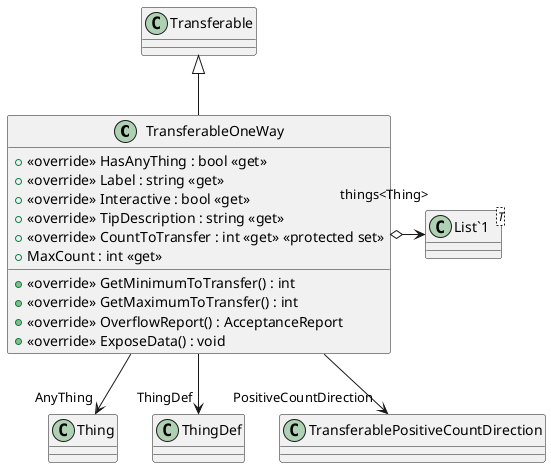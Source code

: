 @startuml
class TransferableOneWay {
    + <<override>> HasAnyThing : bool <<get>>
    + <<override>> Label : string <<get>>
    + <<override>> Interactive : bool <<get>>
    + <<override>> TipDescription : string <<get>>
    + <<override>> CountToTransfer : int <<get>> <<protected set>>
    + MaxCount : int <<get>>
    + <<override>> GetMinimumToTransfer() : int
    + <<override>> GetMaximumToTransfer() : int
    + <<override>> OverflowReport() : AcceptanceReport
    + <<override>> ExposeData() : void
}
class "List`1"<T> {
}
Transferable <|-- TransferableOneWay
TransferableOneWay o-> "things<Thing>" "List`1"
TransferableOneWay --> "AnyThing" Thing
TransferableOneWay --> "ThingDef" ThingDef
TransferableOneWay --> "PositiveCountDirection" TransferablePositiveCountDirection
@enduml
